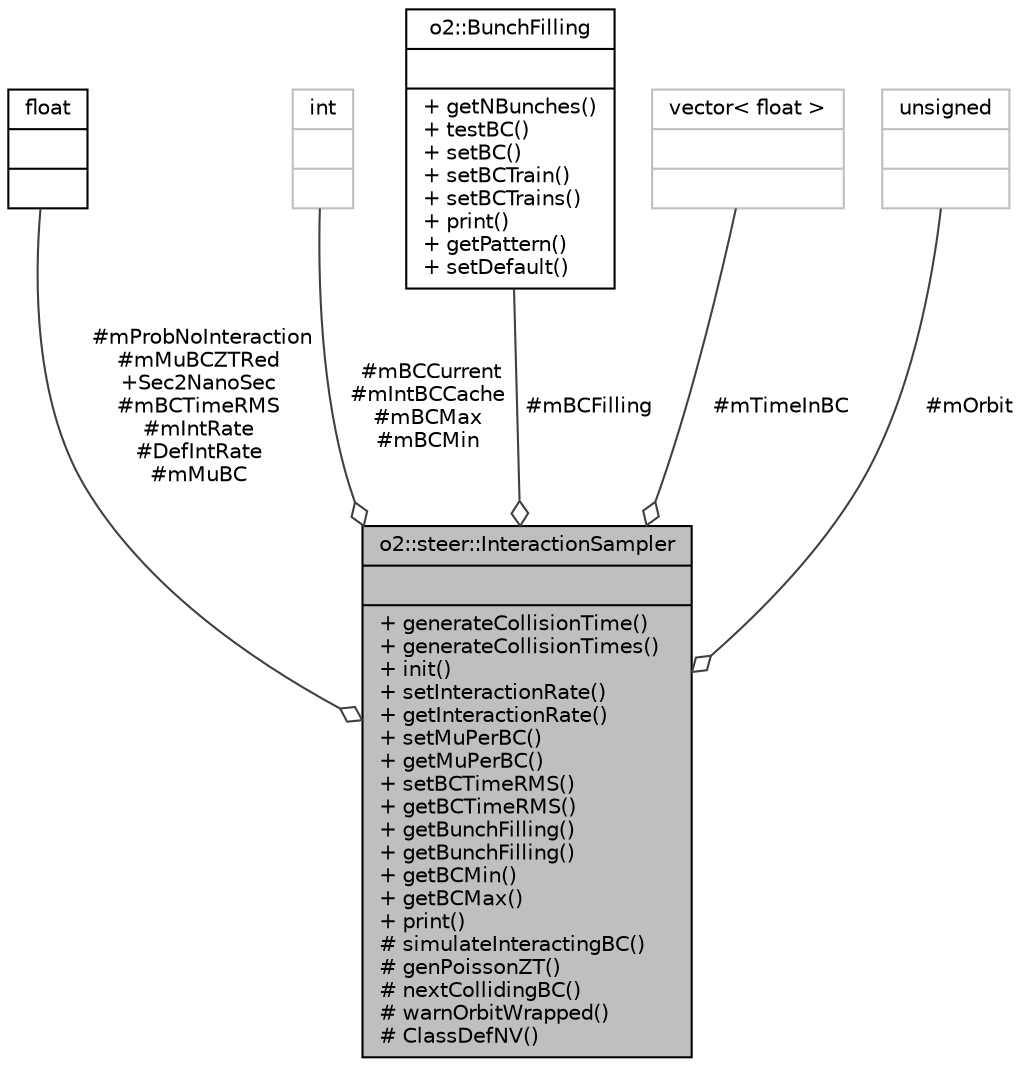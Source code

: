 digraph "o2::steer::InteractionSampler"
{
 // INTERACTIVE_SVG=YES
  bgcolor="transparent";
  edge [fontname="Helvetica",fontsize="10",labelfontname="Helvetica",labelfontsize="10"];
  node [fontname="Helvetica",fontsize="10",shape=record];
  Node1 [label="{o2::steer::InteractionSampler\n||+ generateCollisionTime()\l+ generateCollisionTimes()\l+ init()\l+ setInteractionRate()\l+ getInteractionRate()\l+ setMuPerBC()\l+ getMuPerBC()\l+ setBCTimeRMS()\l+ getBCTimeRMS()\l+ getBunchFilling()\l+ getBunchFilling()\l+ getBCMin()\l+ getBCMax()\l+ print()\l# simulateInteractingBC()\l# genPoissonZT()\l# nextCollidingBC()\l# warnOrbitWrapped()\l# ClassDefNV()\l}",height=0.2,width=0.4,color="black", fillcolor="grey75", style="filled" fontcolor="black"];
  Node2 -> Node1 [color="grey25",fontsize="10",style="solid",label=" #mProbNoInteraction\n#mMuBCZTRed\n+Sec2NanoSec\n#mBCTimeRMS\n#mIntRate\n#DefIntRate\n#mMuBC" ,arrowhead="odiamond",fontname="Helvetica"];
  Node2 [label="{float\n||}",height=0.2,width=0.4,color="black",URL="$d4/dc3/classfloat.html"];
  Node3 -> Node1 [color="grey25",fontsize="10",style="solid",label=" #mBCCurrent\n#mIntBCCache\n#mBCMax\n#mBCMin" ,arrowhead="odiamond",fontname="Helvetica"];
  Node3 [label="{int\n||}",height=0.2,width=0.4,color="grey75"];
  Node4 -> Node1 [color="grey25",fontsize="10",style="solid",label=" #mBCFilling" ,arrowhead="odiamond",fontname="Helvetica"];
  Node4 [label="{o2::BunchFilling\n||+ getNBunches()\l+ testBC()\l+ setBC()\l+ setBCTrain()\l+ setBCTrains()\l+ print()\l+ getPattern()\l+ setDefault()\l}",height=0.2,width=0.4,color="black",URL="$d6/dca/classo2_1_1BunchFilling.html"];
  Node5 -> Node1 [color="grey25",fontsize="10",style="solid",label=" #mTimeInBC" ,arrowhead="odiamond",fontname="Helvetica"];
  Node5 [label="{vector\< float \>\n||}",height=0.2,width=0.4,color="grey75"];
  Node6 -> Node1 [color="grey25",fontsize="10",style="solid",label=" #mOrbit" ,arrowhead="odiamond",fontname="Helvetica"];
  Node6 [label="{unsigned\n||}",height=0.2,width=0.4,color="grey75"];
}
